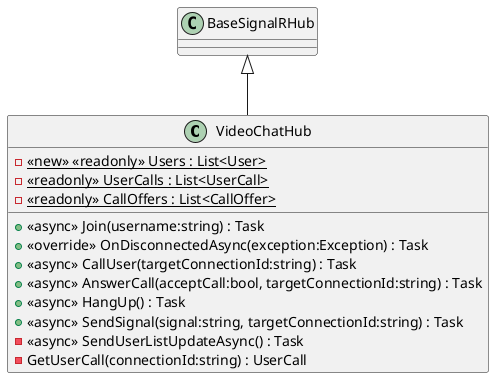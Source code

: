 @startuml
class VideoChatHub {
    - <<new>> {static} <<readonly>> Users : List<User>
    - {static} <<readonly>> UserCalls : List<UserCall>
    - {static} <<readonly>> CallOffers : List<CallOffer>
    + <<async>> Join(username:string) : Task
    + <<override>> OnDisconnectedAsync(exception:Exception) : Task
    + <<async>> CallUser(targetConnectionId:string) : Task
    + <<async>> AnswerCall(acceptCall:bool, targetConnectionId:string) : Task
    + <<async>> HangUp() : Task
    + <<async>> SendSignal(signal:string, targetConnectionId:string) : Task
    - <<async>> SendUserListUpdateAsync() : Task
    - GetUserCall(connectionId:string) : UserCall
}
BaseSignalRHub <|-- VideoChatHub
@enduml
